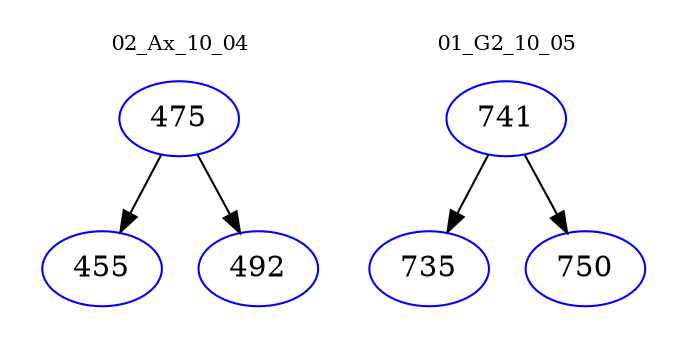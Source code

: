 digraph{
subgraph cluster_0 {
color = white
label = "02_Ax_10_04";
fontsize=10;
T0_475 [label="475", color="blue"]
T0_475 -> T0_455 [color="black"]
T0_455 [label="455", color="blue"]
T0_475 -> T0_492 [color="black"]
T0_492 [label="492", color="blue"]
}
subgraph cluster_1 {
color = white
label = "01_G2_10_05";
fontsize=10;
T1_741 [label="741", color="blue"]
T1_741 -> T1_735 [color="black"]
T1_735 [label="735", color="blue"]
T1_741 -> T1_750 [color="black"]
T1_750 [label="750", color="blue"]
}
}
